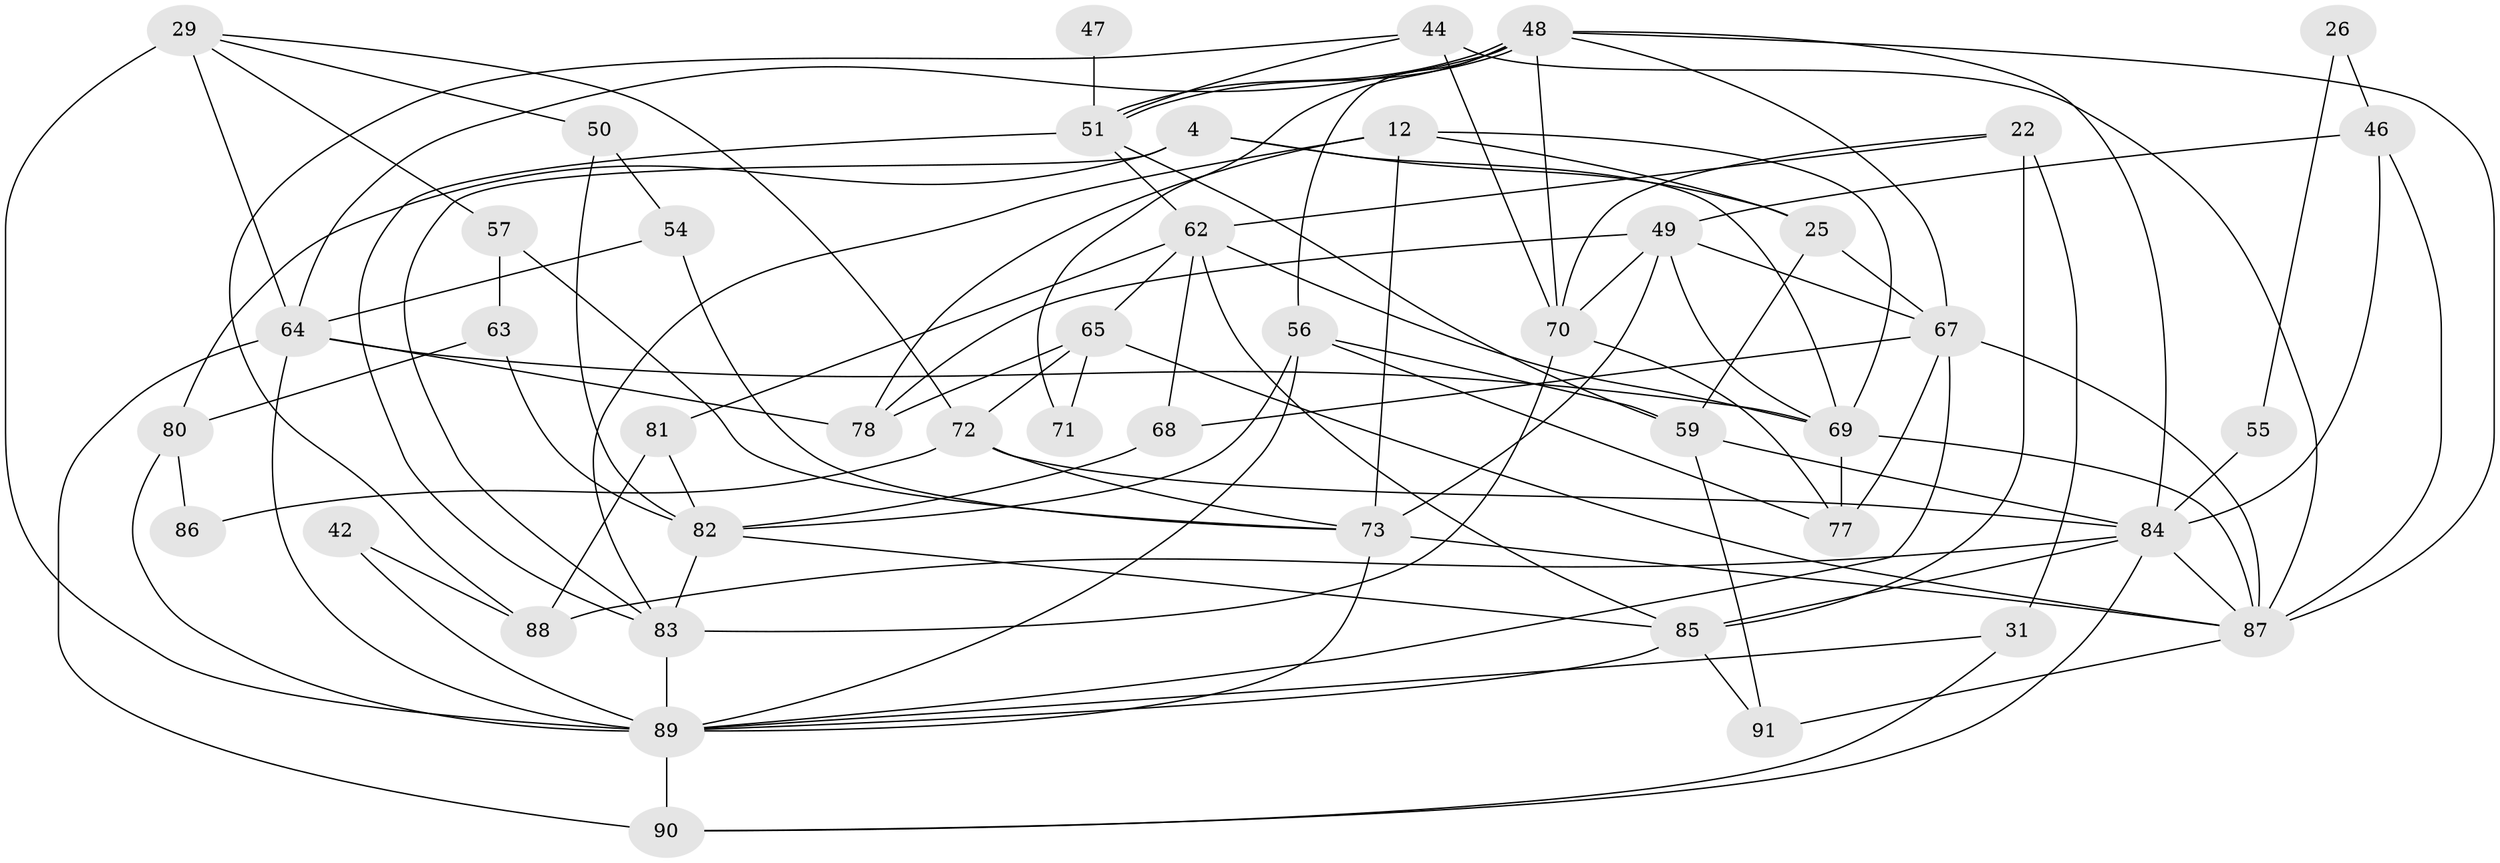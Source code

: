 // original degree distribution, {8: 0.02197802197802198, 3: 0.2857142857142857, 4: 0.26373626373626374, 5: 0.15384615384615385, 7: 0.02197802197802198, 2: 0.13186813186813187, 6: 0.12087912087912088}
// Generated by graph-tools (version 1.1) at 2025/49/03/09/25 04:49:56]
// undirected, 45 vertices, 108 edges
graph export_dot {
graph [start="1"]
  node [color=gray90,style=filled];
  4;
  12;
  22;
  25;
  26;
  29 [super="+19"];
  31 [super="+18"];
  42;
  44 [super="+41+32"];
  46;
  47;
  48 [super="+6+11"];
  49 [super="+13"];
  50;
  51 [super="+38"];
  54;
  55;
  56;
  57 [super="+2"];
  59;
  62;
  63;
  64 [super="+36+52"];
  65;
  67 [super="+39+35"];
  68 [super="+61"];
  69 [super="+40"];
  70 [super="+45+43+53"];
  71;
  72;
  73 [super="+60"];
  77;
  78;
  80;
  81;
  82 [super="+16"];
  83 [super="+75"];
  84 [super="+74+21+37"];
  85 [super="+66+76"];
  86 [super="+58"];
  87 [super="+24+33+28"];
  88;
  89 [super="+10+34+14"];
  90 [super="+23"];
  91 [super="+79"];
  4 -- 25;
  4 -- 80;
  4 -- 83;
  4 -- 69;
  12 -- 25;
  12 -- 69;
  12 -- 78;
  12 -- 83;
  12 -- 73;
  22 -- 62;
  22 -- 31 [weight=2];
  22 -- 85;
  22 -- 70;
  25 -- 59;
  25 -- 67;
  26 -- 46;
  26 -- 55;
  29 -- 72;
  29 -- 50;
  29 -- 57;
  29 -- 89;
  29 -- 64;
  31 -- 90;
  31 -- 89;
  42 -- 88;
  42 -- 89 [weight=2];
  44 -- 88;
  44 -- 87 [weight=2];
  44 -- 51;
  44 -- 70 [weight=2];
  46 -- 49;
  46 -- 87;
  46 -- 84;
  47 -- 51 [weight=2];
  48 -- 51 [weight=3];
  48 -- 51;
  48 -- 71;
  48 -- 84;
  48 -- 56;
  48 -- 87 [weight=2];
  48 -- 64;
  48 -- 67;
  48 -- 70 [weight=2];
  49 -- 67;
  49 -- 69;
  49 -- 73 [weight=2];
  49 -- 78;
  49 -- 70;
  50 -- 54;
  50 -- 82;
  51 -- 62;
  51 -- 83;
  51 -- 59;
  54 -- 73;
  54 -- 64 [weight=2];
  55 -- 84 [weight=2];
  56 -- 82;
  56 -- 59;
  56 -- 77;
  56 -- 89;
  57 -- 63;
  57 -- 73;
  59 -- 91 [weight=2];
  59 -- 84;
  62 -- 65;
  62 -- 68;
  62 -- 69 [weight=2];
  62 -- 81;
  62 -- 85;
  63 -- 80;
  63 -- 82;
  64 -- 69;
  64 -- 90 [weight=3];
  64 -- 78;
  64 -- 89 [weight=2];
  65 -- 71;
  65 -- 72;
  65 -- 78;
  65 -- 87;
  67 -- 87;
  67 -- 68;
  67 -- 89;
  67 -- 77;
  68 -- 82;
  69 -- 87;
  69 -- 77;
  70 -- 83 [weight=2];
  70 -- 77;
  72 -- 84 [weight=2];
  72 -- 86 [weight=2];
  72 -- 73;
  73 -- 89;
  73 -- 87;
  80 -- 86;
  80 -- 89;
  81 -- 82;
  81 -- 88;
  82 -- 83 [weight=2];
  82 -- 85 [weight=2];
  83 -- 89 [weight=3];
  84 -- 88;
  84 -- 90 [weight=2];
  84 -- 85;
  84 -- 87;
  85 -- 91 [weight=2];
  85 -- 89;
  87 -- 91 [weight=2];
  89 -- 90;
}
